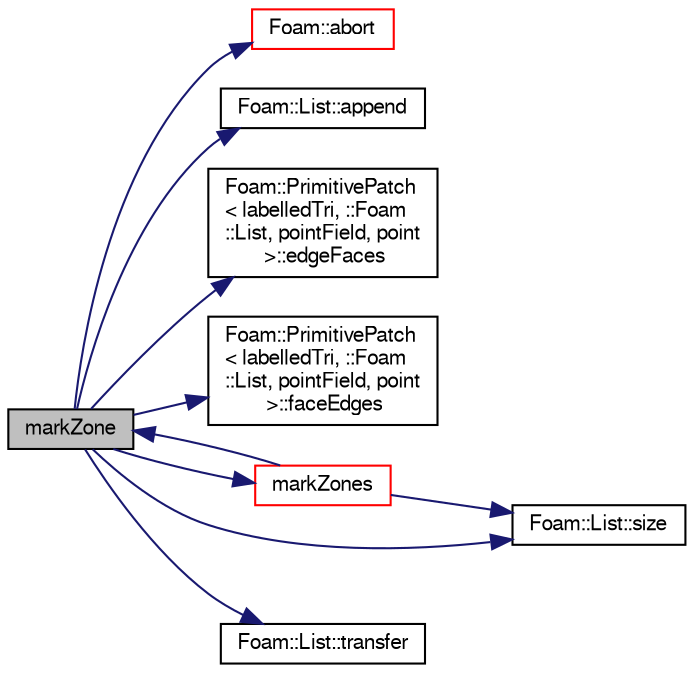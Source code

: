digraph "markZone"
{
  bgcolor="transparent";
  edge [fontname="FreeSans",fontsize="10",labelfontname="FreeSans",labelfontsize="10"];
  node [fontname="FreeSans",fontsize="10",shape=record];
  rankdir="LR";
  Node762 [label="markZone",height=0.2,width=0.4,color="black", fillcolor="grey75", style="filled", fontcolor="black"];
  Node762 -> Node763 [color="midnightblue",fontsize="10",style="solid",fontname="FreeSans"];
  Node763 [label="Foam::abort",height=0.2,width=0.4,color="red",URL="$a21124.html#a447107a607d03e417307c203fa5fb44b"];
  Node762 -> Node806 [color="midnightblue",fontsize="10",style="solid",fontname="FreeSans"];
  Node806 [label="Foam::List::append",height=0.2,width=0.4,color="black",URL="$a25694.html#a399dd2bf0d9a32016717dc90126f016b",tooltip="Append an element at the end of the list. "];
  Node762 -> Node807 [color="midnightblue",fontsize="10",style="solid",fontname="FreeSans"];
  Node807 [label="Foam::PrimitivePatch\l\< labelledTri, ::Foam\l::List, pointField, point\l \>::edgeFaces",height=0.2,width=0.4,color="black",URL="$a27538.html#ad38ecd2902727a890ebd437731c271c8",tooltip="Return edge-face addressing. "];
  Node762 -> Node808 [color="midnightblue",fontsize="10",style="solid",fontname="FreeSans"];
  Node808 [label="Foam::PrimitivePatch\l\< labelledTri, ::Foam\l::List, pointField, point\l \>::faceEdges",height=0.2,width=0.4,color="black",URL="$a27538.html#adbfcf489a527a07c33d684834faace79",tooltip="Return face-edge addressing. "];
  Node762 -> Node809 [color="midnightblue",fontsize="10",style="solid",fontname="FreeSans"];
  Node809 [label="markZones",height=0.2,width=0.4,color="red",URL="$a30598.html#a48697e668dcb52e0c3231e9a75ddb8cc",tooltip="(size and) fills faceZone with zone of face. Zone is area "];
  Node809 -> Node812 [color="midnightblue",fontsize="10",style="solid",fontname="FreeSans"];
  Node812 [label="Foam::List::size",height=0.2,width=0.4,color="black",URL="$a25694.html#a8a5f6fa29bd4b500caf186f60245b384",tooltip="Override size to be inconsistent with allocated storage. "];
  Node809 -> Node762 [color="midnightblue",fontsize="10",style="solid",fontname="FreeSans"];
  Node762 -> Node812 [color="midnightblue",fontsize="10",style="solid",fontname="FreeSans"];
  Node762 -> Node825 [color="midnightblue",fontsize="10",style="solid",fontname="FreeSans"];
  Node825 [label="Foam::List::transfer",height=0.2,width=0.4,color="black",URL="$a25694.html#a25ad1d2084d16b234b0cf91c07e832c0",tooltip="Transfer the contents of the argument List into this list. "];
}
